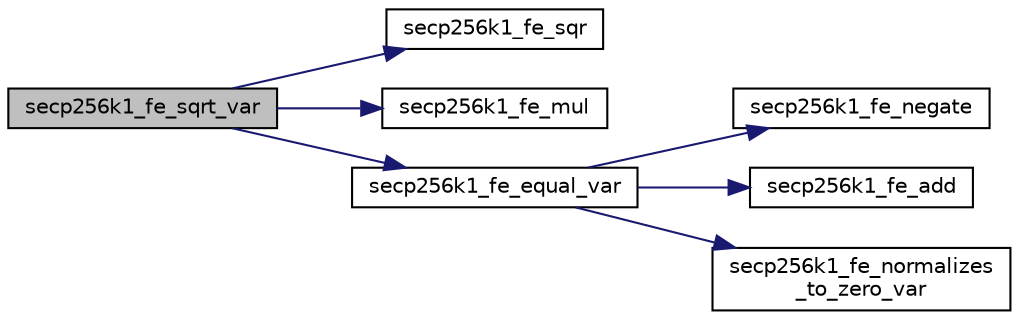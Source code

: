 digraph "secp256k1_fe_sqrt_var"
{
  edge [fontname="Helvetica",fontsize="10",labelfontname="Helvetica",labelfontsize="10"];
  node [fontname="Helvetica",fontsize="10",shape=record];
  rankdir="LR";
  Node40 [label="secp256k1_fe_sqrt_var",height=0.2,width=0.4,color="black", fillcolor="grey75", style="filled", fontcolor="black"];
  Node40 -> Node41 [color="midnightblue",fontsize="10",style="solid",fontname="Helvetica"];
  Node41 [label="secp256k1_fe_sqr",height=0.2,width=0.4,color="black", fillcolor="white", style="filled",URL="$d5/d5a/field_8h.html#a6cbe550ca5eb35e683b1c8d68d8de26b",tooltip="Sets a field element to be the square of another. "];
  Node40 -> Node42 [color="midnightblue",fontsize="10",style="solid",fontname="Helvetica"];
  Node42 [label="secp256k1_fe_mul",height=0.2,width=0.4,color="black", fillcolor="white", style="filled",URL="$d5/d5a/field_8h.html#a542b97d2574d9687c563d002587cf9a2",tooltip="Sets a field element to be the product of two others. "];
  Node40 -> Node43 [color="midnightblue",fontsize="10",style="solid",fontname="Helvetica"];
  Node43 [label="secp256k1_fe_equal_var",height=0.2,width=0.4,color="black", fillcolor="white", style="filled",URL="$d7/d0b/field__impl_8h.html#a33b925095ff0c60cd468d5a91d3ec788"];
  Node43 -> Node44 [color="midnightblue",fontsize="10",style="solid",fontname="Helvetica"];
  Node44 [label="secp256k1_fe_negate",height=0.2,width=0.4,color="black", fillcolor="white", style="filled",URL="$d5/d5a/field_8h.html#a4543ff08a66fc870acd56c921f2b30f7",tooltip="Set a field element equal to the additive inverse of another. "];
  Node43 -> Node45 [color="midnightblue",fontsize="10",style="solid",fontname="Helvetica"];
  Node45 [label="secp256k1_fe_add",height=0.2,width=0.4,color="black", fillcolor="white", style="filled",URL="$d5/d5a/field_8h.html#a7512f80b60598e4af89c004890880fc7",tooltip="Adds a field element to another. "];
  Node43 -> Node46 [color="midnightblue",fontsize="10",style="solid",fontname="Helvetica"];
  Node46 [label="secp256k1_fe_normalizes\l_to_zero_var",height=0.2,width=0.4,color="black", fillcolor="white", style="filled",URL="$d5/d5a/field_8h.html#a67adb176b8e6efd2d2475a9d0a199e18",tooltip="Verify whether a field element represents zero i.e. "];
}
